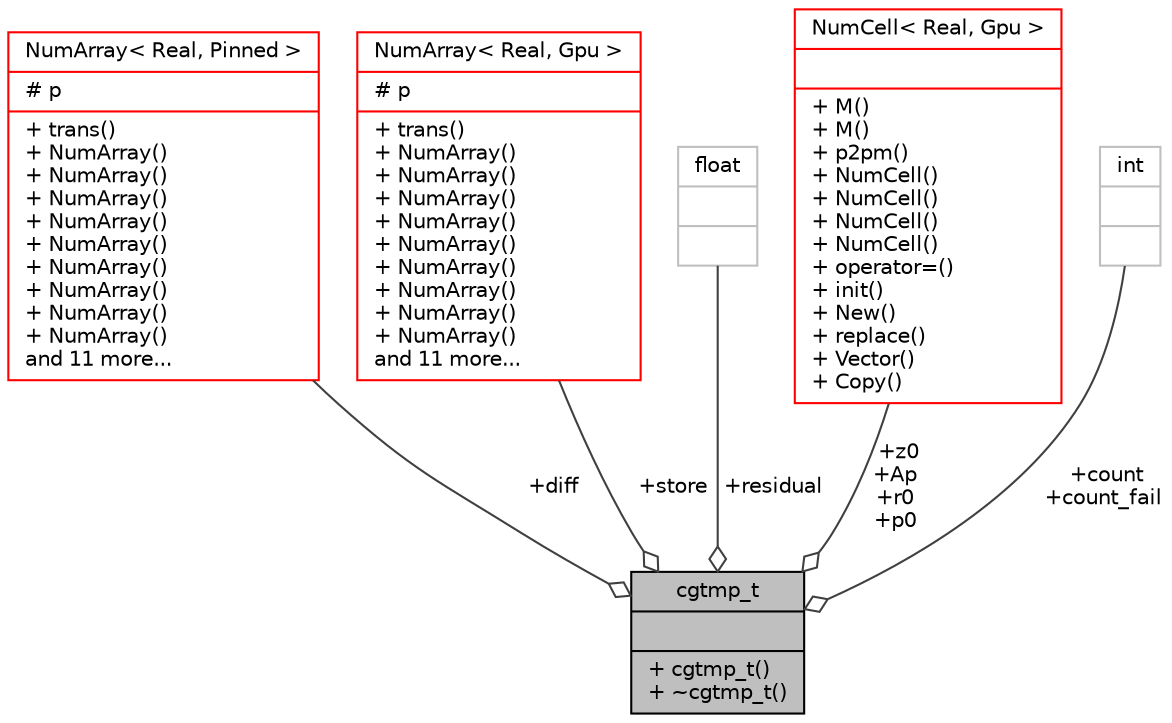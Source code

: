 digraph "cgtmp_t"
{
 // INTERACTIVE_SVG=YES
  bgcolor="transparent";
  edge [fontname="Helvetica",fontsize="10",labelfontname="Helvetica",labelfontsize="10"];
  node [fontname="Helvetica",fontsize="10",shape=record];
  Node1 [label="{cgtmp_t\n||+ cgtmp_t()\l+ ~cgtmp_t()\l}",height=0.2,width=0.4,color="black", fillcolor="grey75", style="filled", fontcolor="black"];
  Node2 -> Node1 [color="grey25",fontsize="10",style="solid",label=" +diff" ,arrowhead="odiamond",fontname="Helvetica"];
  Node2 [label="{NumArray\< Real, Pinned \>\n|# p\l|+ trans()\l+ NumArray()\l+ NumArray()\l+ NumArray()\l+ NumArray()\l+ NumArray()\l+ NumArray()\l+ NumArray()\l+ NumArray()\l+ NumArray()\land 11 more...\l}",height=0.2,width=0.4,color="red",URL="$class_num_array.html"];
  Node12 -> Node1 [color="grey25",fontsize="10",style="solid",label=" +store" ,arrowhead="odiamond",fontname="Helvetica"];
  Node12 [label="{NumArray\< Real, Gpu \>\n|# p\l|+ trans()\l+ NumArray()\l+ NumArray()\l+ NumArray()\l+ NumArray()\l+ NumArray()\l+ NumArray()\l+ NumArray()\l+ NumArray()\l+ NumArray()\land 11 more...\l}",height=0.2,width=0.4,color="red",URL="$class_num_array.html"];
  Node5 -> Node1 [color="grey25",fontsize="10",style="solid",label=" +residual" ,arrowhead="odiamond",fontname="Helvetica"];
  Node5 [label="{float\n||}",height=0.2,width=0.4,color="grey75"];
  Node15 -> Node1 [color="grey25",fontsize="10",style="solid",label=" +z0\n+Ap\n+r0\n+p0" ,arrowhead="odiamond",fontname="Helvetica"];
  Node15 [label="{NumCell\< Real, Gpu \>\n||+ M()\l+ M()\l+ p2pm()\l+ NumCell()\l+ NumCell()\l+ NumCell()\l+ NumCell()\l+ operator=()\l+ init()\l+ New()\l+ replace()\l+ Vector()\l+ Copy()\l}",height=0.2,width=0.4,color="red",URL="$class_num_cell.html"];
  Node31 -> Node1 [color="grey25",fontsize="10",style="solid",label=" +count\n+count_fail" ,arrowhead="odiamond",fontname="Helvetica"];
  Node31 [label="{int\n||}",height=0.2,width=0.4,color="grey75"];
}
